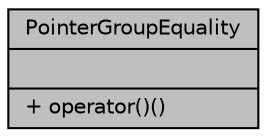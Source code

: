 digraph "PointerGroupEquality"
{
 // INTERACTIVE_SVG=YES
 // LATEX_PDF_SIZE
  edge [fontname="Helvetica",fontsize="10",labelfontname="Helvetica",labelfontsize="10"];
  node [fontname="Helvetica",fontsize="10",shape=record];
  Node1 [label="{PointerGroupEquality\n||+ operator()()\l}",height=0.2,width=0.4,color="black", fillcolor="grey75", style="filled", fontcolor="black",tooltip=" "];
}

